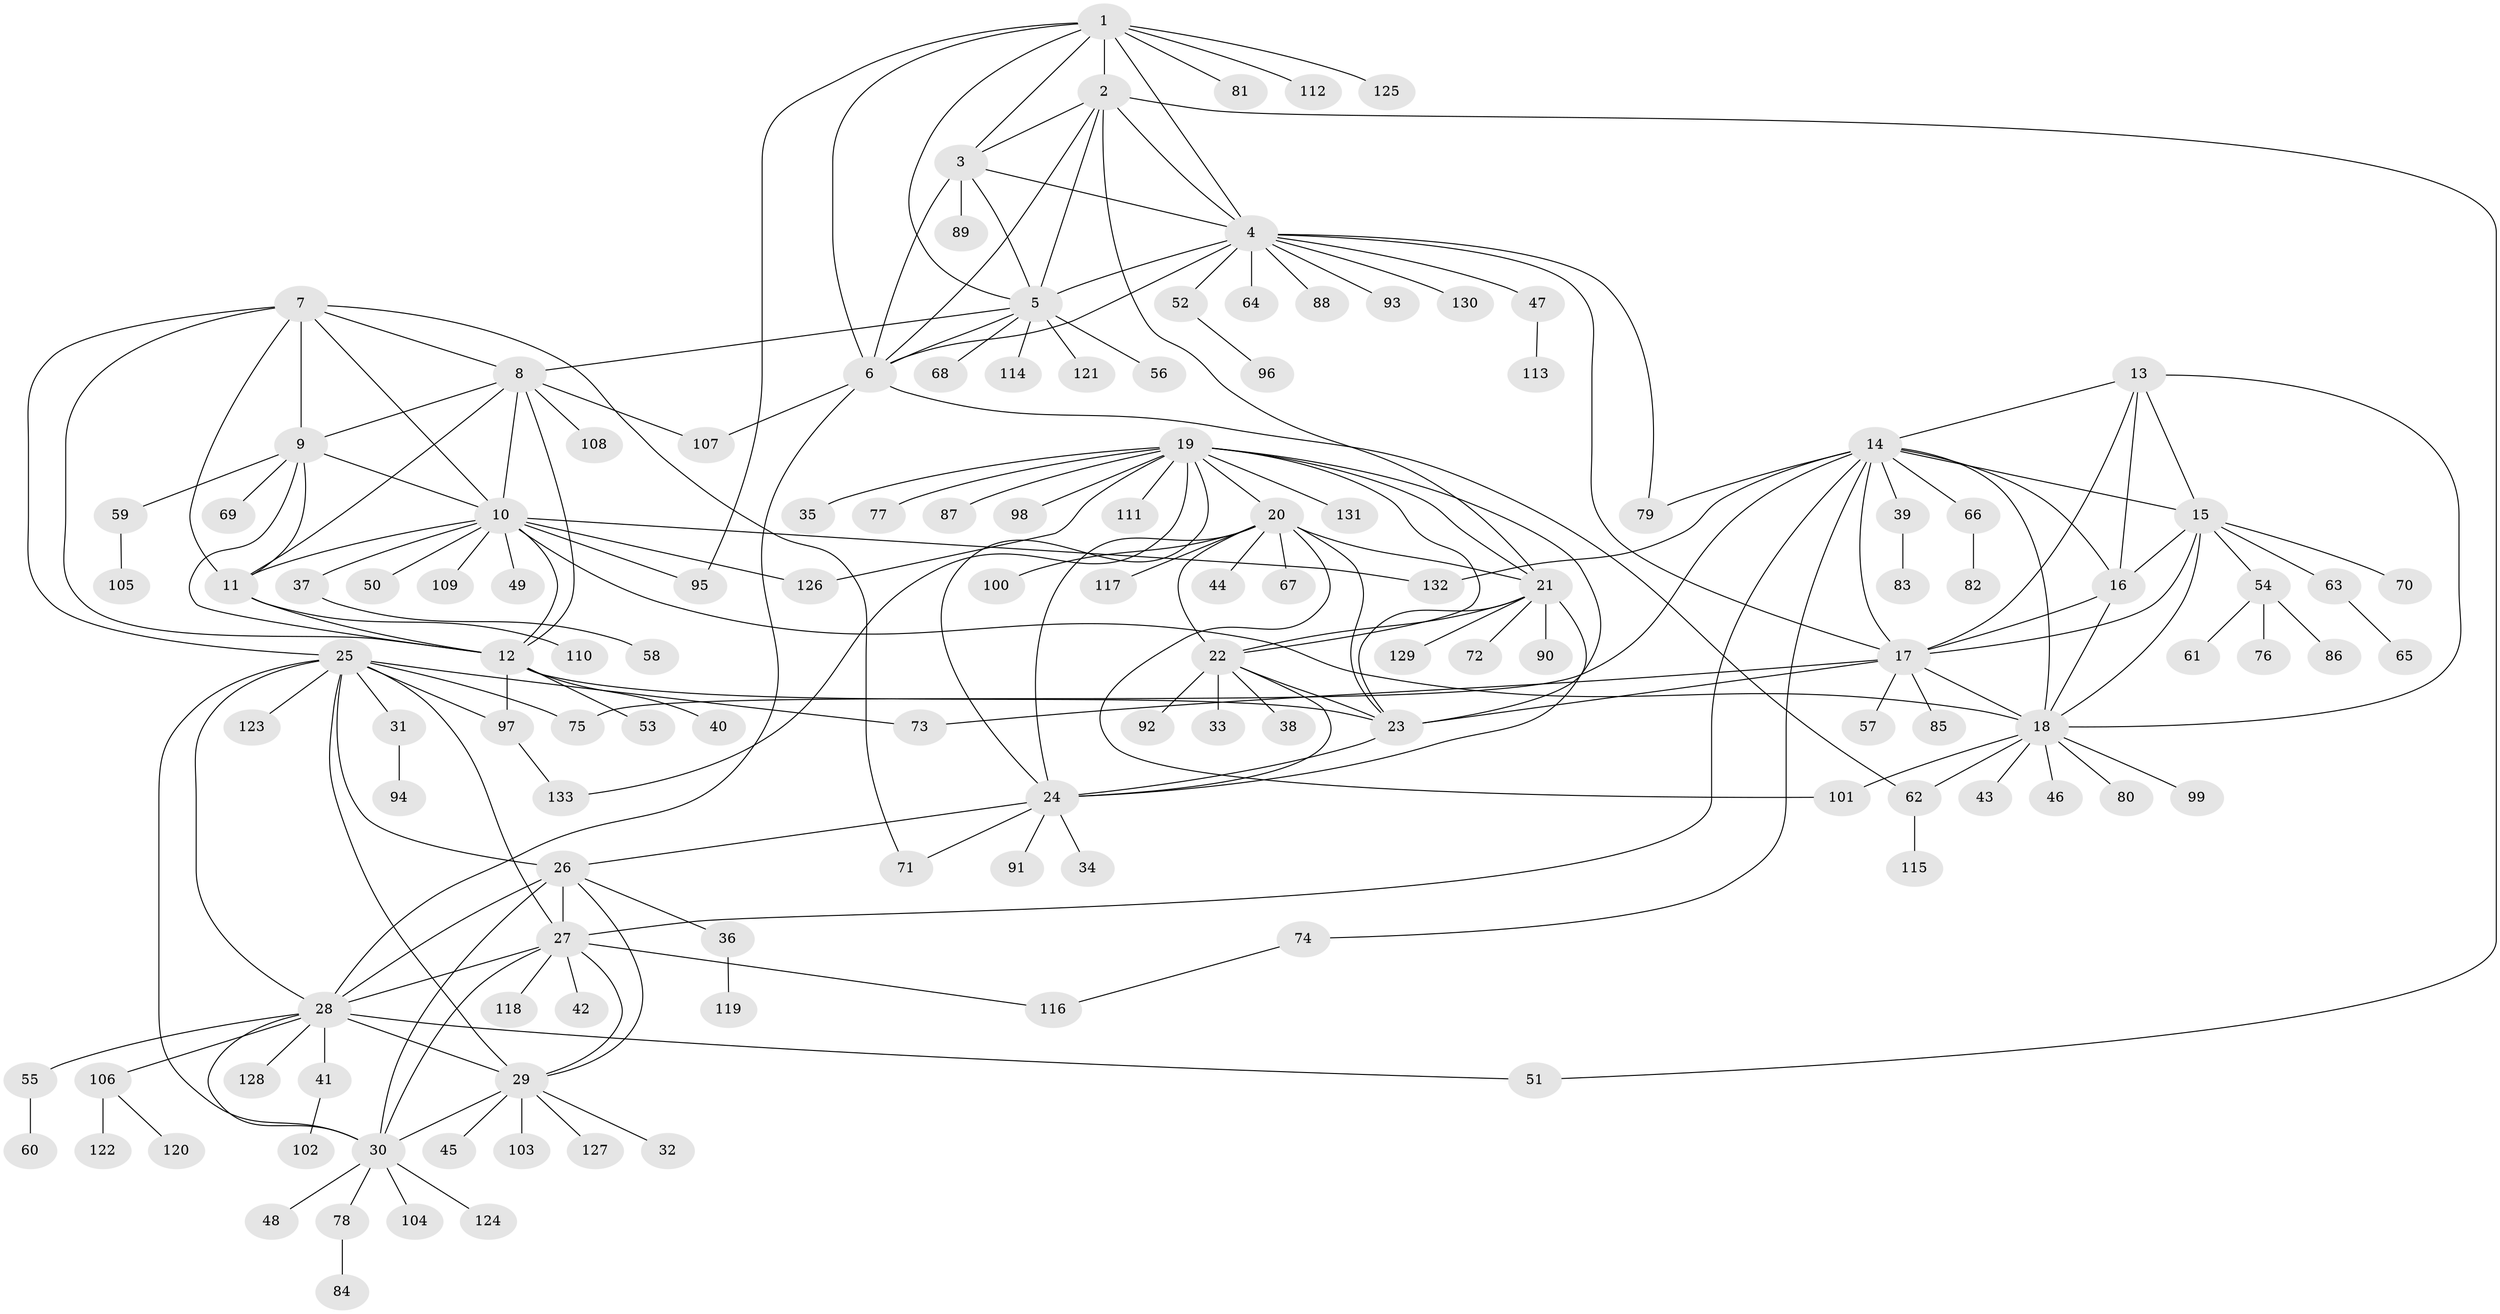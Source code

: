// Generated by graph-tools (version 1.1) at 2025/55/03/09/25 04:55:51]
// undirected, 133 vertices, 202 edges
graph export_dot {
graph [start="1"]
  node [color=gray90,style=filled];
  1;
  2;
  3;
  4;
  5;
  6;
  7;
  8;
  9;
  10;
  11;
  12;
  13;
  14;
  15;
  16;
  17;
  18;
  19;
  20;
  21;
  22;
  23;
  24;
  25;
  26;
  27;
  28;
  29;
  30;
  31;
  32;
  33;
  34;
  35;
  36;
  37;
  38;
  39;
  40;
  41;
  42;
  43;
  44;
  45;
  46;
  47;
  48;
  49;
  50;
  51;
  52;
  53;
  54;
  55;
  56;
  57;
  58;
  59;
  60;
  61;
  62;
  63;
  64;
  65;
  66;
  67;
  68;
  69;
  70;
  71;
  72;
  73;
  74;
  75;
  76;
  77;
  78;
  79;
  80;
  81;
  82;
  83;
  84;
  85;
  86;
  87;
  88;
  89;
  90;
  91;
  92;
  93;
  94;
  95;
  96;
  97;
  98;
  99;
  100;
  101;
  102;
  103;
  104;
  105;
  106;
  107;
  108;
  109;
  110;
  111;
  112;
  113;
  114;
  115;
  116;
  117;
  118;
  119;
  120;
  121;
  122;
  123;
  124;
  125;
  126;
  127;
  128;
  129;
  130;
  131;
  132;
  133;
  1 -- 2;
  1 -- 3;
  1 -- 4;
  1 -- 5;
  1 -- 6;
  1 -- 81;
  1 -- 95;
  1 -- 112;
  1 -- 125;
  2 -- 3;
  2 -- 4;
  2 -- 5;
  2 -- 6;
  2 -- 21;
  2 -- 51;
  3 -- 4;
  3 -- 5;
  3 -- 6;
  3 -- 89;
  4 -- 5;
  4 -- 6;
  4 -- 17;
  4 -- 47;
  4 -- 52;
  4 -- 64;
  4 -- 79;
  4 -- 88;
  4 -- 93;
  4 -- 130;
  5 -- 6;
  5 -- 8;
  5 -- 56;
  5 -- 68;
  5 -- 114;
  5 -- 121;
  6 -- 28;
  6 -- 62;
  6 -- 107;
  7 -- 8;
  7 -- 9;
  7 -- 10;
  7 -- 11;
  7 -- 12;
  7 -- 25;
  7 -- 71;
  8 -- 9;
  8 -- 10;
  8 -- 11;
  8 -- 12;
  8 -- 107;
  8 -- 108;
  9 -- 10;
  9 -- 11;
  9 -- 12;
  9 -- 59;
  9 -- 69;
  10 -- 11;
  10 -- 12;
  10 -- 18;
  10 -- 37;
  10 -- 49;
  10 -- 50;
  10 -- 95;
  10 -- 109;
  10 -- 126;
  10 -- 132;
  11 -- 12;
  11 -- 110;
  12 -- 23;
  12 -- 40;
  12 -- 53;
  12 -- 97;
  13 -- 14;
  13 -- 15;
  13 -- 16;
  13 -- 17;
  13 -- 18;
  14 -- 15;
  14 -- 16;
  14 -- 17;
  14 -- 18;
  14 -- 27;
  14 -- 39;
  14 -- 66;
  14 -- 74;
  14 -- 75;
  14 -- 79;
  14 -- 132;
  15 -- 16;
  15 -- 17;
  15 -- 18;
  15 -- 54;
  15 -- 63;
  15 -- 70;
  16 -- 17;
  16 -- 18;
  17 -- 18;
  17 -- 23;
  17 -- 57;
  17 -- 73;
  17 -- 85;
  18 -- 43;
  18 -- 46;
  18 -- 62;
  18 -- 80;
  18 -- 99;
  18 -- 101;
  19 -- 20;
  19 -- 21;
  19 -- 22;
  19 -- 23;
  19 -- 24;
  19 -- 35;
  19 -- 77;
  19 -- 87;
  19 -- 98;
  19 -- 111;
  19 -- 126;
  19 -- 131;
  19 -- 133;
  20 -- 21;
  20 -- 22;
  20 -- 23;
  20 -- 24;
  20 -- 44;
  20 -- 67;
  20 -- 100;
  20 -- 101;
  20 -- 117;
  21 -- 22;
  21 -- 23;
  21 -- 24;
  21 -- 72;
  21 -- 90;
  21 -- 129;
  22 -- 23;
  22 -- 24;
  22 -- 33;
  22 -- 38;
  22 -- 92;
  23 -- 24;
  24 -- 26;
  24 -- 34;
  24 -- 71;
  24 -- 91;
  25 -- 26;
  25 -- 27;
  25 -- 28;
  25 -- 29;
  25 -- 30;
  25 -- 31;
  25 -- 73;
  25 -- 75;
  25 -- 97;
  25 -- 123;
  26 -- 27;
  26 -- 28;
  26 -- 29;
  26 -- 30;
  26 -- 36;
  27 -- 28;
  27 -- 29;
  27 -- 30;
  27 -- 42;
  27 -- 116;
  27 -- 118;
  28 -- 29;
  28 -- 30;
  28 -- 41;
  28 -- 51;
  28 -- 55;
  28 -- 106;
  28 -- 128;
  29 -- 30;
  29 -- 32;
  29 -- 45;
  29 -- 103;
  29 -- 127;
  30 -- 48;
  30 -- 78;
  30 -- 104;
  30 -- 124;
  31 -- 94;
  36 -- 119;
  37 -- 58;
  39 -- 83;
  41 -- 102;
  47 -- 113;
  52 -- 96;
  54 -- 61;
  54 -- 76;
  54 -- 86;
  55 -- 60;
  59 -- 105;
  62 -- 115;
  63 -- 65;
  66 -- 82;
  74 -- 116;
  78 -- 84;
  97 -- 133;
  106 -- 120;
  106 -- 122;
}
